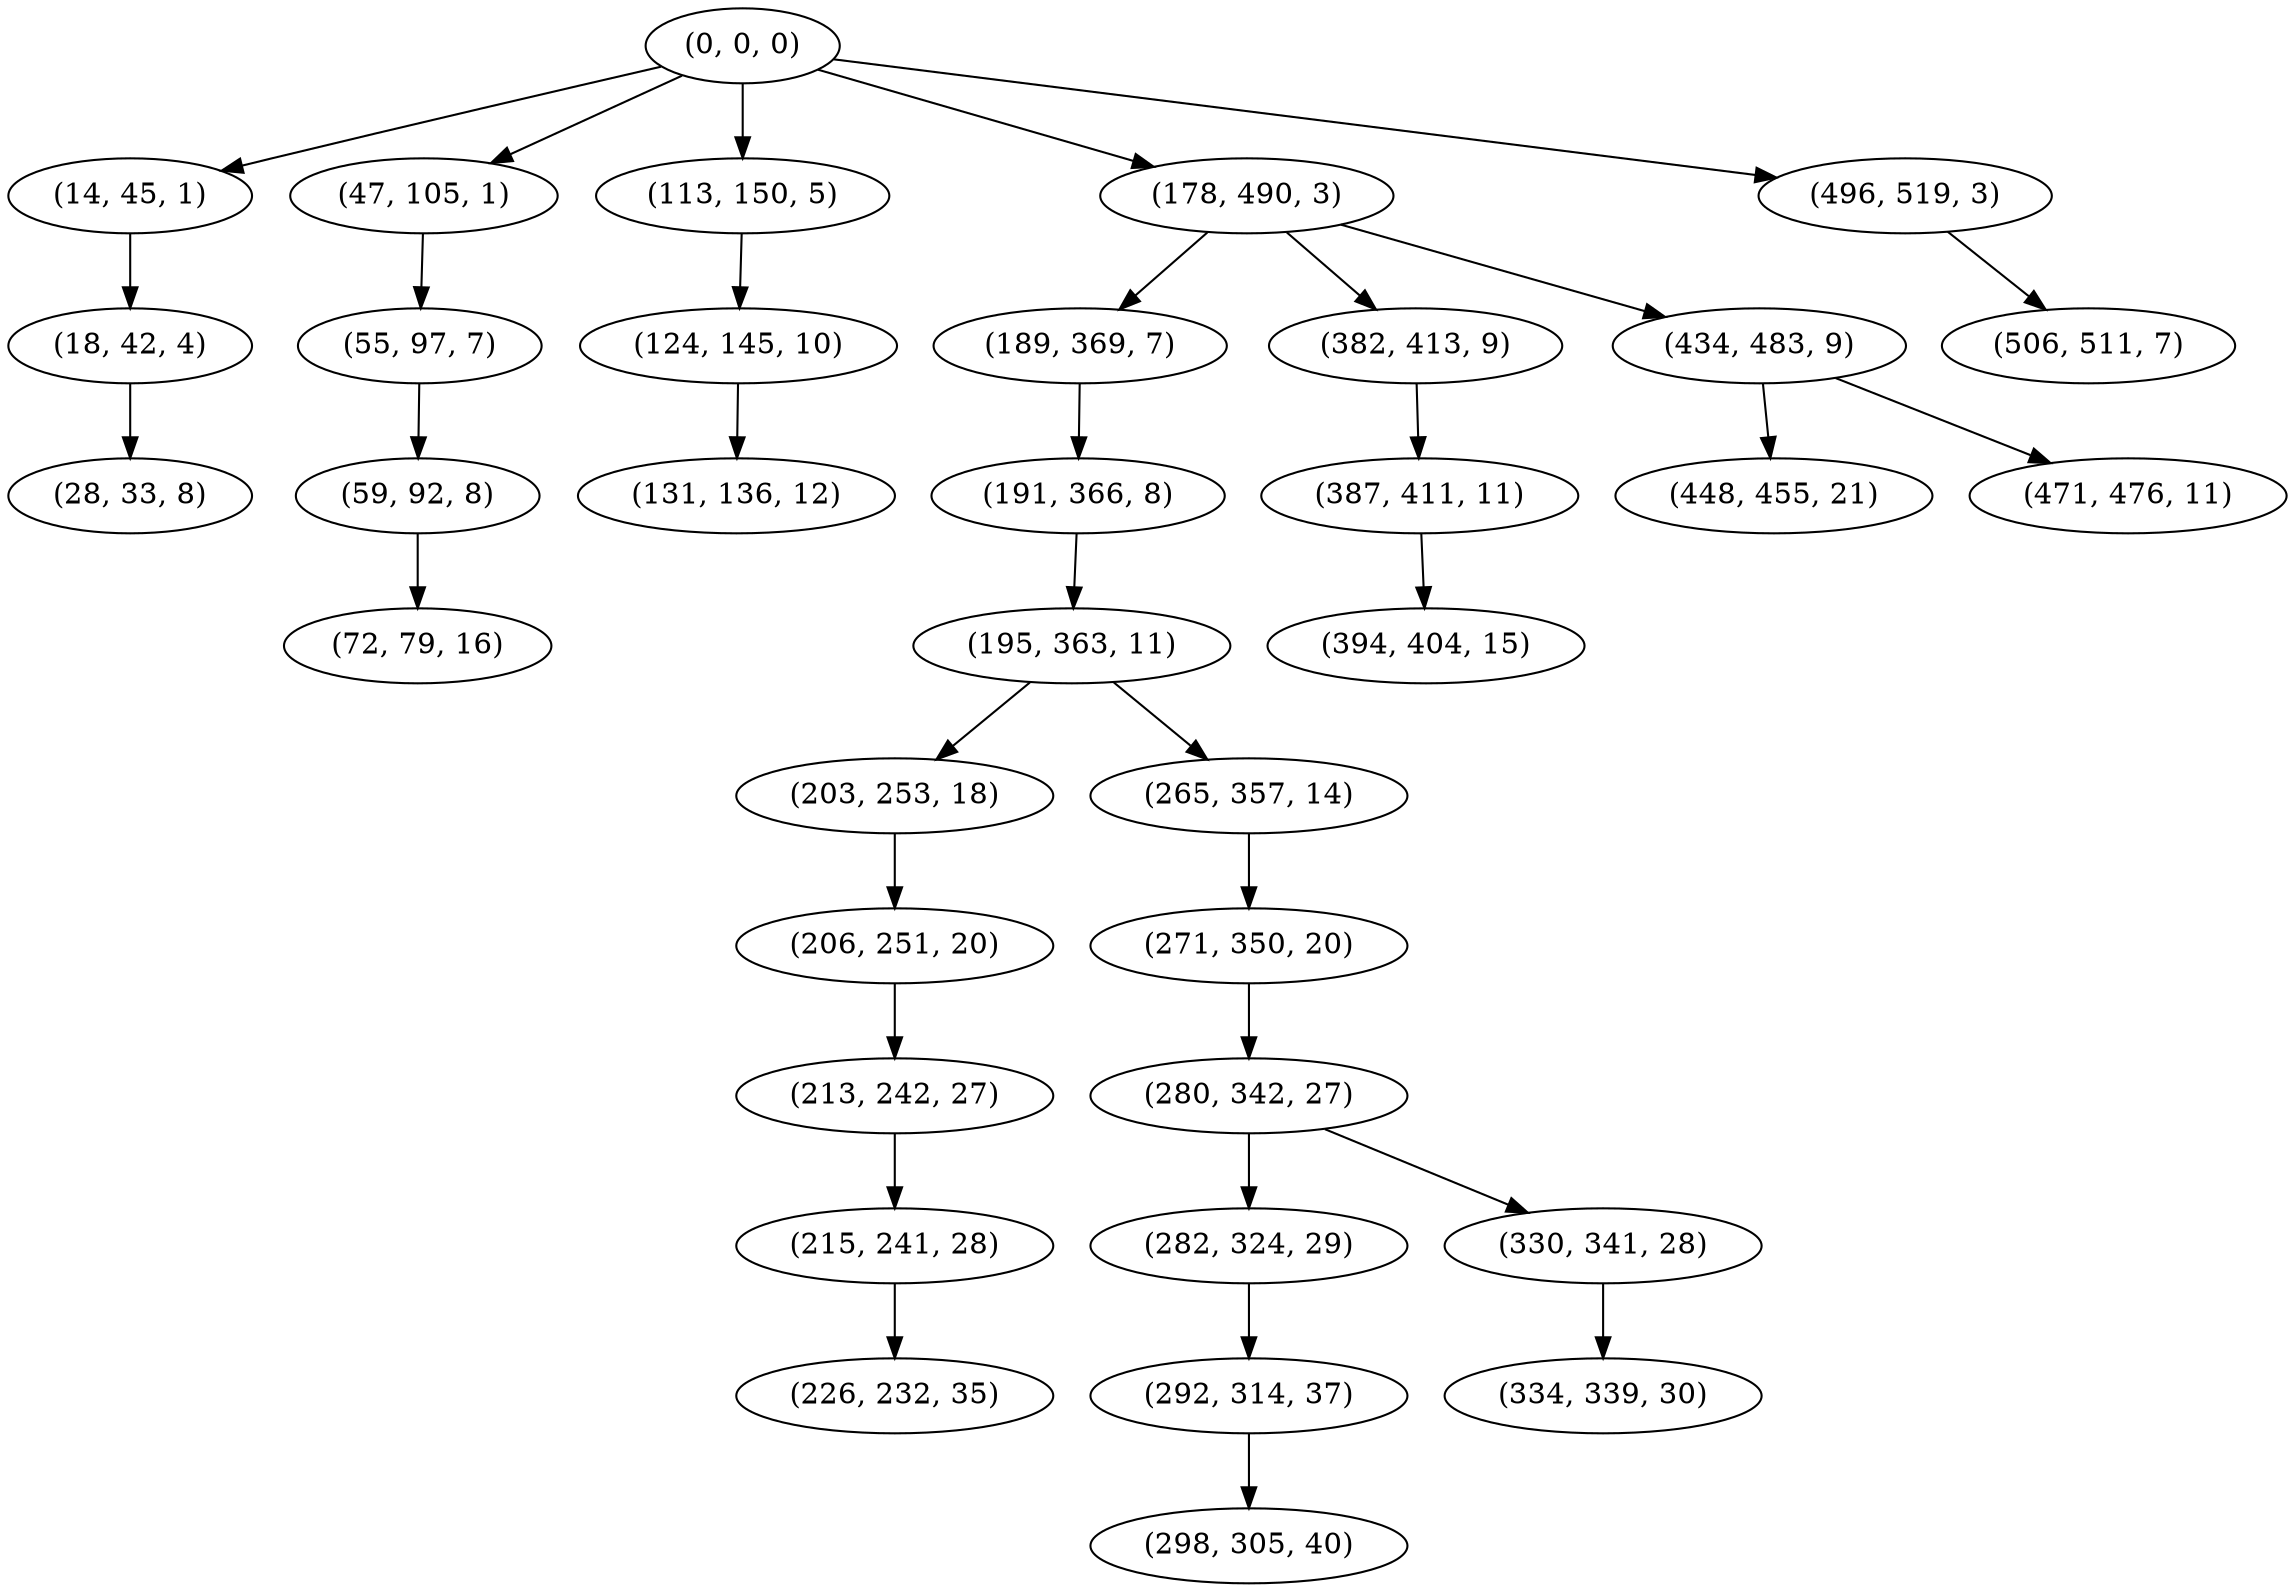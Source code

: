 digraph tree {
    "(0, 0, 0)";
    "(14, 45, 1)";
    "(18, 42, 4)";
    "(28, 33, 8)";
    "(47, 105, 1)";
    "(55, 97, 7)";
    "(59, 92, 8)";
    "(72, 79, 16)";
    "(113, 150, 5)";
    "(124, 145, 10)";
    "(131, 136, 12)";
    "(178, 490, 3)";
    "(189, 369, 7)";
    "(191, 366, 8)";
    "(195, 363, 11)";
    "(203, 253, 18)";
    "(206, 251, 20)";
    "(213, 242, 27)";
    "(215, 241, 28)";
    "(226, 232, 35)";
    "(265, 357, 14)";
    "(271, 350, 20)";
    "(280, 342, 27)";
    "(282, 324, 29)";
    "(292, 314, 37)";
    "(298, 305, 40)";
    "(330, 341, 28)";
    "(334, 339, 30)";
    "(382, 413, 9)";
    "(387, 411, 11)";
    "(394, 404, 15)";
    "(434, 483, 9)";
    "(448, 455, 21)";
    "(471, 476, 11)";
    "(496, 519, 3)";
    "(506, 511, 7)";
    "(0, 0, 0)" -> "(14, 45, 1)";
    "(0, 0, 0)" -> "(47, 105, 1)";
    "(0, 0, 0)" -> "(113, 150, 5)";
    "(0, 0, 0)" -> "(178, 490, 3)";
    "(0, 0, 0)" -> "(496, 519, 3)";
    "(14, 45, 1)" -> "(18, 42, 4)";
    "(18, 42, 4)" -> "(28, 33, 8)";
    "(47, 105, 1)" -> "(55, 97, 7)";
    "(55, 97, 7)" -> "(59, 92, 8)";
    "(59, 92, 8)" -> "(72, 79, 16)";
    "(113, 150, 5)" -> "(124, 145, 10)";
    "(124, 145, 10)" -> "(131, 136, 12)";
    "(178, 490, 3)" -> "(189, 369, 7)";
    "(178, 490, 3)" -> "(382, 413, 9)";
    "(178, 490, 3)" -> "(434, 483, 9)";
    "(189, 369, 7)" -> "(191, 366, 8)";
    "(191, 366, 8)" -> "(195, 363, 11)";
    "(195, 363, 11)" -> "(203, 253, 18)";
    "(195, 363, 11)" -> "(265, 357, 14)";
    "(203, 253, 18)" -> "(206, 251, 20)";
    "(206, 251, 20)" -> "(213, 242, 27)";
    "(213, 242, 27)" -> "(215, 241, 28)";
    "(215, 241, 28)" -> "(226, 232, 35)";
    "(265, 357, 14)" -> "(271, 350, 20)";
    "(271, 350, 20)" -> "(280, 342, 27)";
    "(280, 342, 27)" -> "(282, 324, 29)";
    "(280, 342, 27)" -> "(330, 341, 28)";
    "(282, 324, 29)" -> "(292, 314, 37)";
    "(292, 314, 37)" -> "(298, 305, 40)";
    "(330, 341, 28)" -> "(334, 339, 30)";
    "(382, 413, 9)" -> "(387, 411, 11)";
    "(387, 411, 11)" -> "(394, 404, 15)";
    "(434, 483, 9)" -> "(448, 455, 21)";
    "(434, 483, 9)" -> "(471, 476, 11)";
    "(496, 519, 3)" -> "(506, 511, 7)";
}

